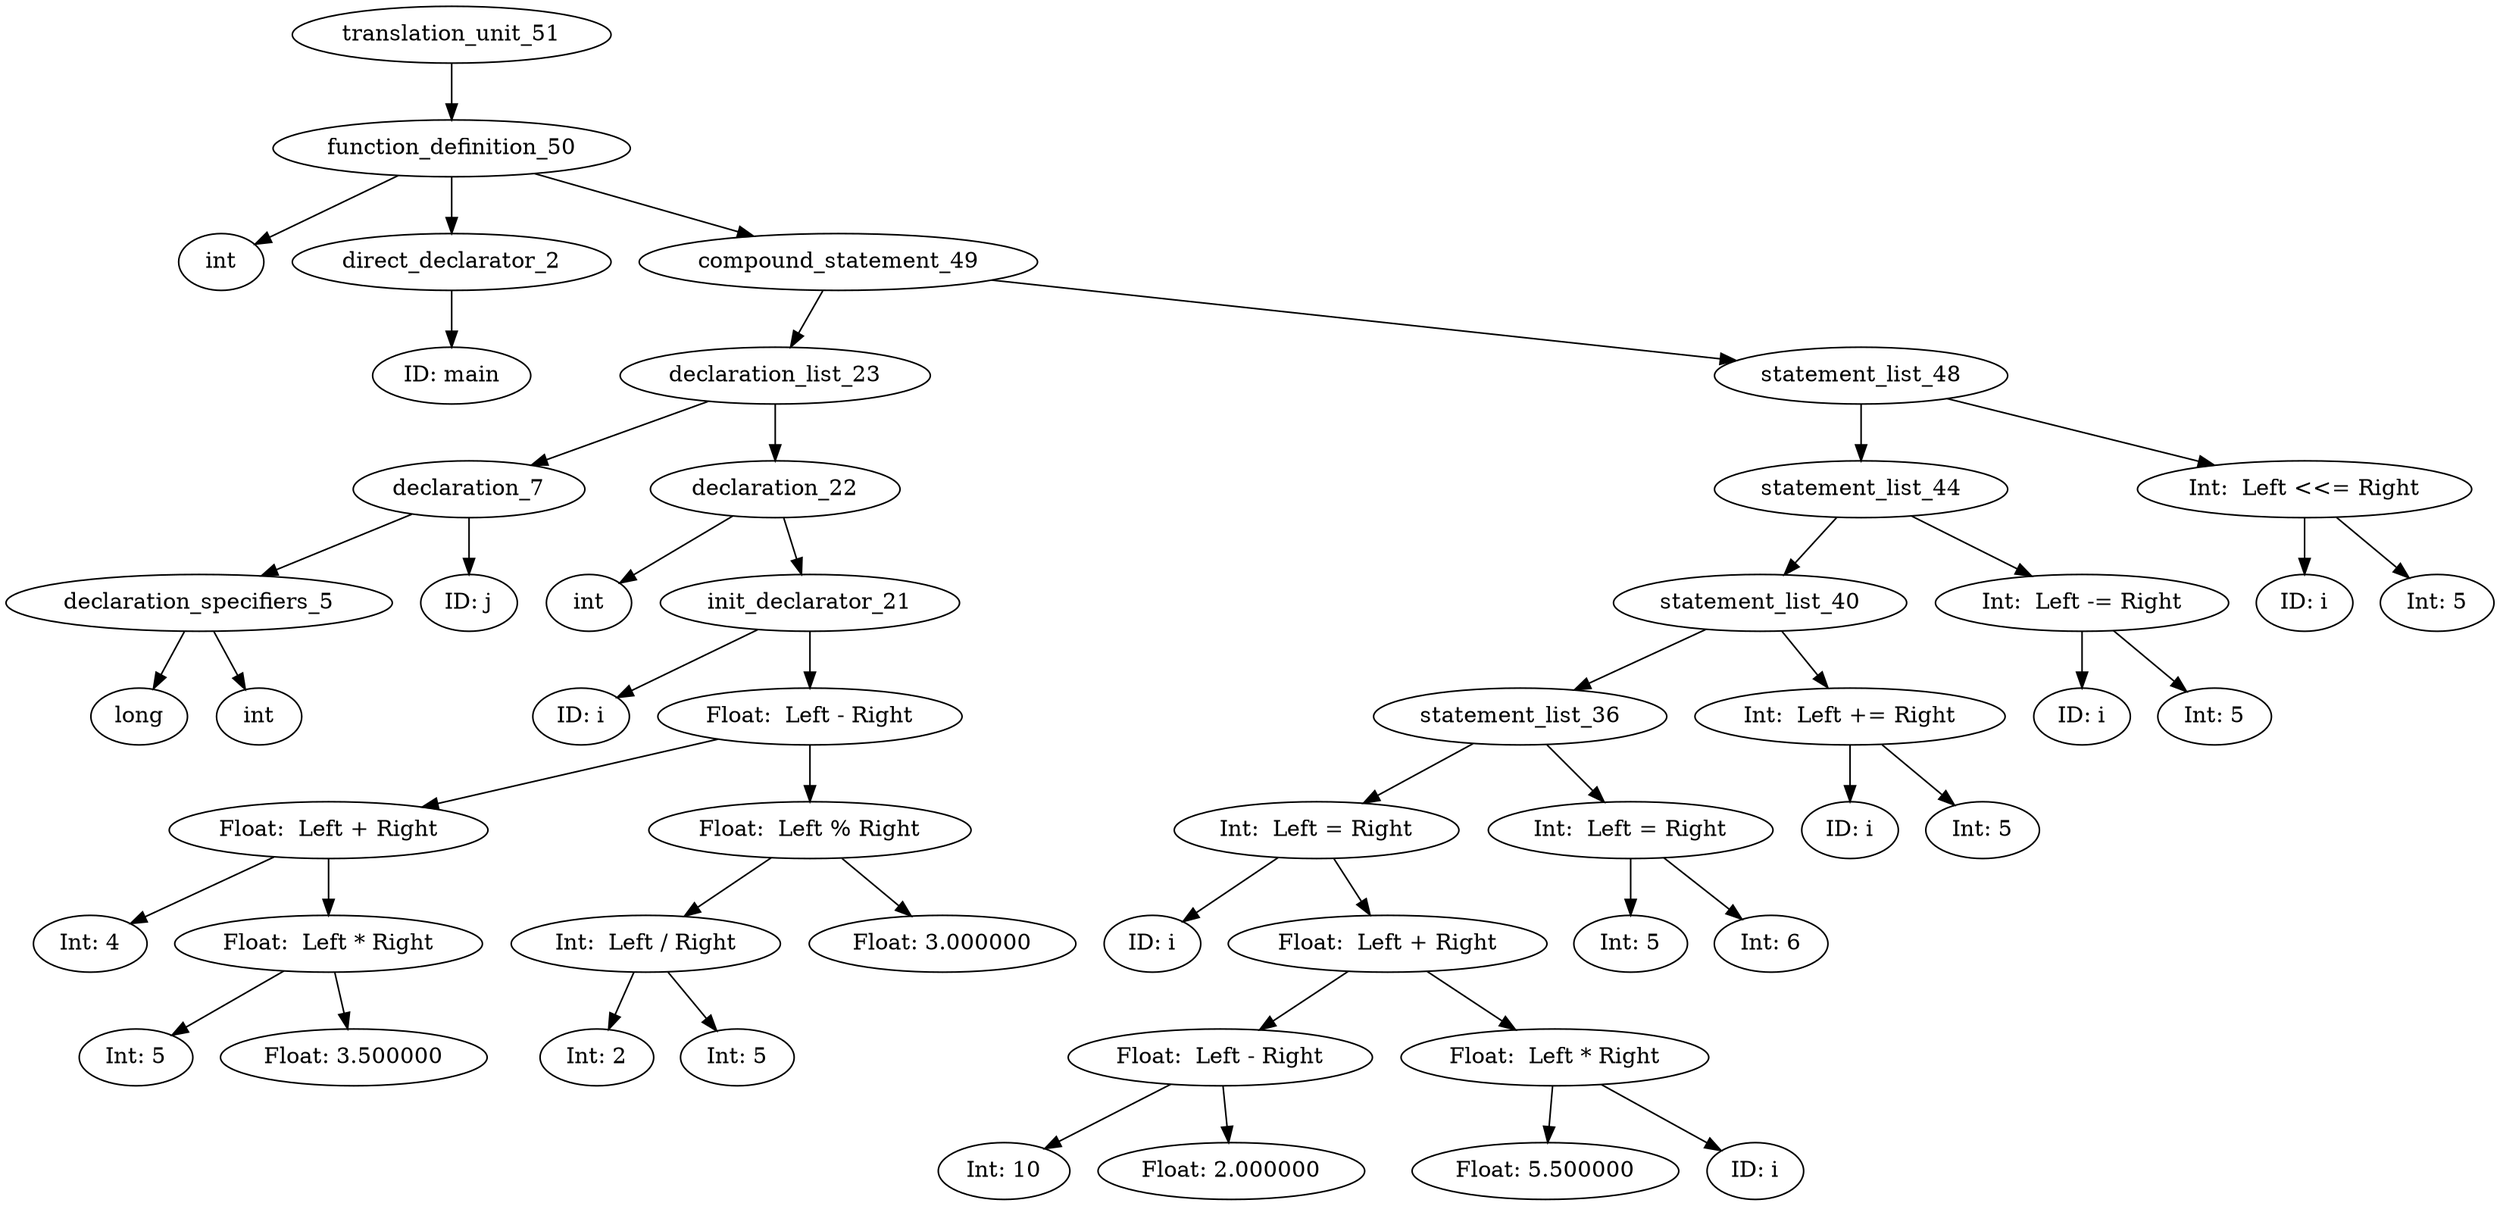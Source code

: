 digraph AST {
	translation_unit_51 -> function_definition_50;
	function_definition_50 -> type_specifier_0;
	type_specifier_0 [label="int"]
	function_definition_50 -> direct_declarator_2;
	direct_declarator_2 -> identifier_1;
	identifier_1 [label="ID: main"]
	function_definition_50 -> compound_statement_49;
	compound_statement_49 -> declaration_list_23;
	declaration_list_23 -> declaration_7;
	declaration_7 -> declaration_specifiers_5;
	declaration_specifiers_5 -> type_specifier_3;
	type_specifier_3 [label="long"]
	declaration_specifiers_5 -> type_specifier_4;
	type_specifier_4 [label="int"]
	declaration_7 -> identifier_6;
	identifier_6 [label="ID: j"]
	declaration_list_23 -> declaration_22;
	declaration_22 -> type_specifier_8;
	type_specifier_8 [label="int"]
	declaration_22 -> init_declarator_21;
	init_declarator_21 -> identifier_9;
	identifier_9 [label="ID: i"]
	init_declarator_21 -> unary_expression_20;
	unary_expression_20 [label="Float:  Left - Right"]
	unary_expression_20 -> unary_expression_14;
	unary_expression_14 [label="Float:  Left + Right"]
	unary_expression_14 -> constant_10;
	constant_10 [label="Int: 4"]
	unary_expression_14 -> unary_expression_13;
	unary_expression_13 [label="Float:  Left * Right"]
	unary_expression_13 -> constant_11;
	constant_11 [label="Int: 5"]
	unary_expression_13 -> constant_12;
	constant_12 [label="Float: 3.500000"]
	unary_expression_20 -> unary_expression_19;
	unary_expression_19 [label="Float:  Left % Right"]
	unary_expression_19 -> unary_expression_17;
	unary_expression_17 [label="Int:  Left / Right"]
	unary_expression_17 -> constant_15;
	constant_15 [label="Int: 2"]
	unary_expression_17 -> constant_16;
	constant_16 [label="Int: 5"]
	unary_expression_19 -> constant_18;
	constant_18 [label="Float: 3.000000"]
	compound_statement_49 -> statement_list_48;
	statement_list_48 -> statement_list_44;
	statement_list_44 -> statement_list_40;
	statement_list_40 -> statement_list_36;
	statement_list_36 -> assignment_expression_32;
	assignment_expression_32 [label="Int:  Left = Right"]
	assignment_expression_32 -> identifier_24;
	identifier_24 [label="ID: i"]
	assignment_expression_32 -> unary_expression_31;
	unary_expression_31 [label="Float:  Left + Right"]
	unary_expression_31 -> unary_expression_27;
	unary_expression_27 [label="Float:  Left - Right"]
	unary_expression_27 -> constant_25;
	constant_25 [label="Int: 10"]
	unary_expression_27 -> constant_26;
	constant_26 [label="Float: 2.000000"]
	unary_expression_31 -> unary_expression_30;
	unary_expression_30 [label="Float:  Left * Right"]
	unary_expression_30 -> constant_28;
	constant_28 [label="Float: 5.500000"]
	unary_expression_30 -> identifier_29;
	identifier_29 [label="ID: i"]
	statement_list_36 -> assignment_expression_35;
	assignment_expression_35 [label="Int:  Left = Right"]
	assignment_expression_35 -> constant_33;
	constant_33 [label="Int: 5"]
	assignment_expression_35 -> constant_34;
	constant_34 [label="Int: 6"]
	statement_list_40 -> assignment_expression_39;
	assignment_expression_39 [label="Int:  Left += Right"]
	assignment_expression_39 -> identifier_37;
	identifier_37 [label="ID: i"]
	assignment_expression_39 -> constant_38;
	constant_38 [label="Int: 5"]
	statement_list_44 -> assignment_expression_43;
	assignment_expression_43 [label="Int:  Left -= Right"]
	assignment_expression_43 -> identifier_41;
	identifier_41 [label="ID: i"]
	assignment_expression_43 -> constant_42;
	constant_42 [label="Int: 5"]
	statement_list_48 -> assignment_expression_47;
	assignment_expression_47 [label="Int:  Left <<= Right"]
	assignment_expression_47 -> identifier_45;
	identifier_45 [label="ID: i"]
	assignment_expression_47 -> constant_46;
	constant_46 [label="Int: 5"]
}
